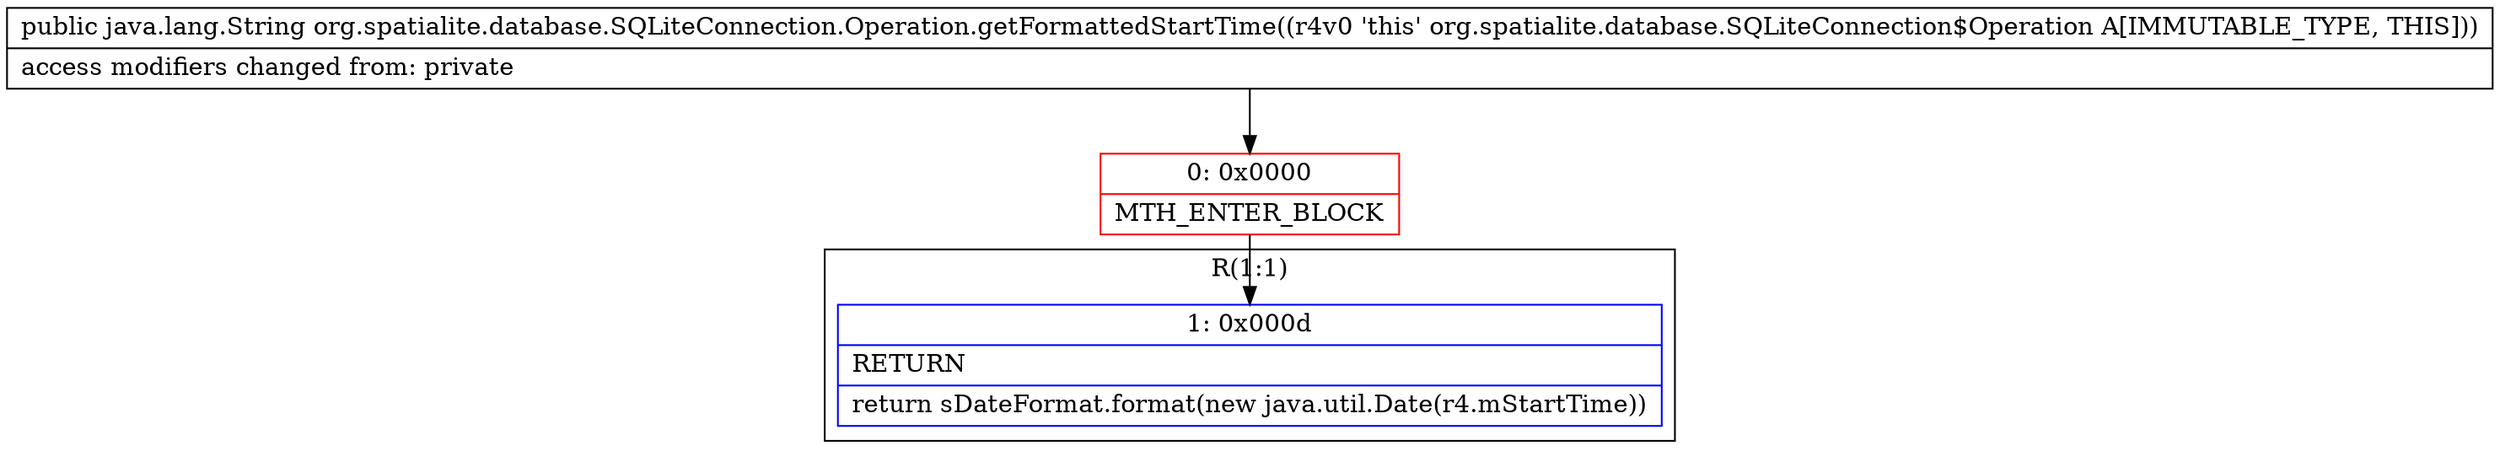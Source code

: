 digraph "CFG fororg.spatialite.database.SQLiteConnection.Operation.getFormattedStartTime()Ljava\/lang\/String;" {
subgraph cluster_Region_684673156 {
label = "R(1:1)";
node [shape=record,color=blue];
Node_1 [shape=record,label="{1\:\ 0x000d|RETURN\l|return sDateFormat.format(new java.util.Date(r4.mStartTime))\l}"];
}
Node_0 [shape=record,color=red,label="{0\:\ 0x0000|MTH_ENTER_BLOCK\l}"];
MethodNode[shape=record,label="{public java.lang.String org.spatialite.database.SQLiteConnection.Operation.getFormattedStartTime((r4v0 'this' org.spatialite.database.SQLiteConnection$Operation A[IMMUTABLE_TYPE, THIS]))  | access modifiers changed from: private\l}"];
MethodNode -> Node_0;
Node_0 -> Node_1;
}

